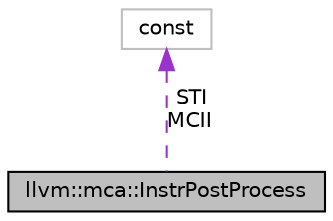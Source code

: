 digraph "llvm::mca::InstrPostProcess"
{
 // LATEX_PDF_SIZE
  bgcolor="transparent";
  edge [fontname="Helvetica",fontsize="10",labelfontname="Helvetica",labelfontsize="10"];
  node [fontname="Helvetica",fontsize="10",shape=record];
  Node1 [label="llvm::mca::InstrPostProcess",height=0.2,width=0.4,color="black", fillcolor="grey75", style="filled", fontcolor="black",tooltip="Class which can be overriden by targets to modify the mca::Instruction objects before the pipeline st..."];
  Node2 -> Node1 [dir="back",color="darkorchid3",fontsize="10",style="dashed",label=" STI\nMCII" ,fontname="Helvetica"];
  Node2 [label="const",height=0.2,width=0.4,color="grey75",tooltip=" "];
}
